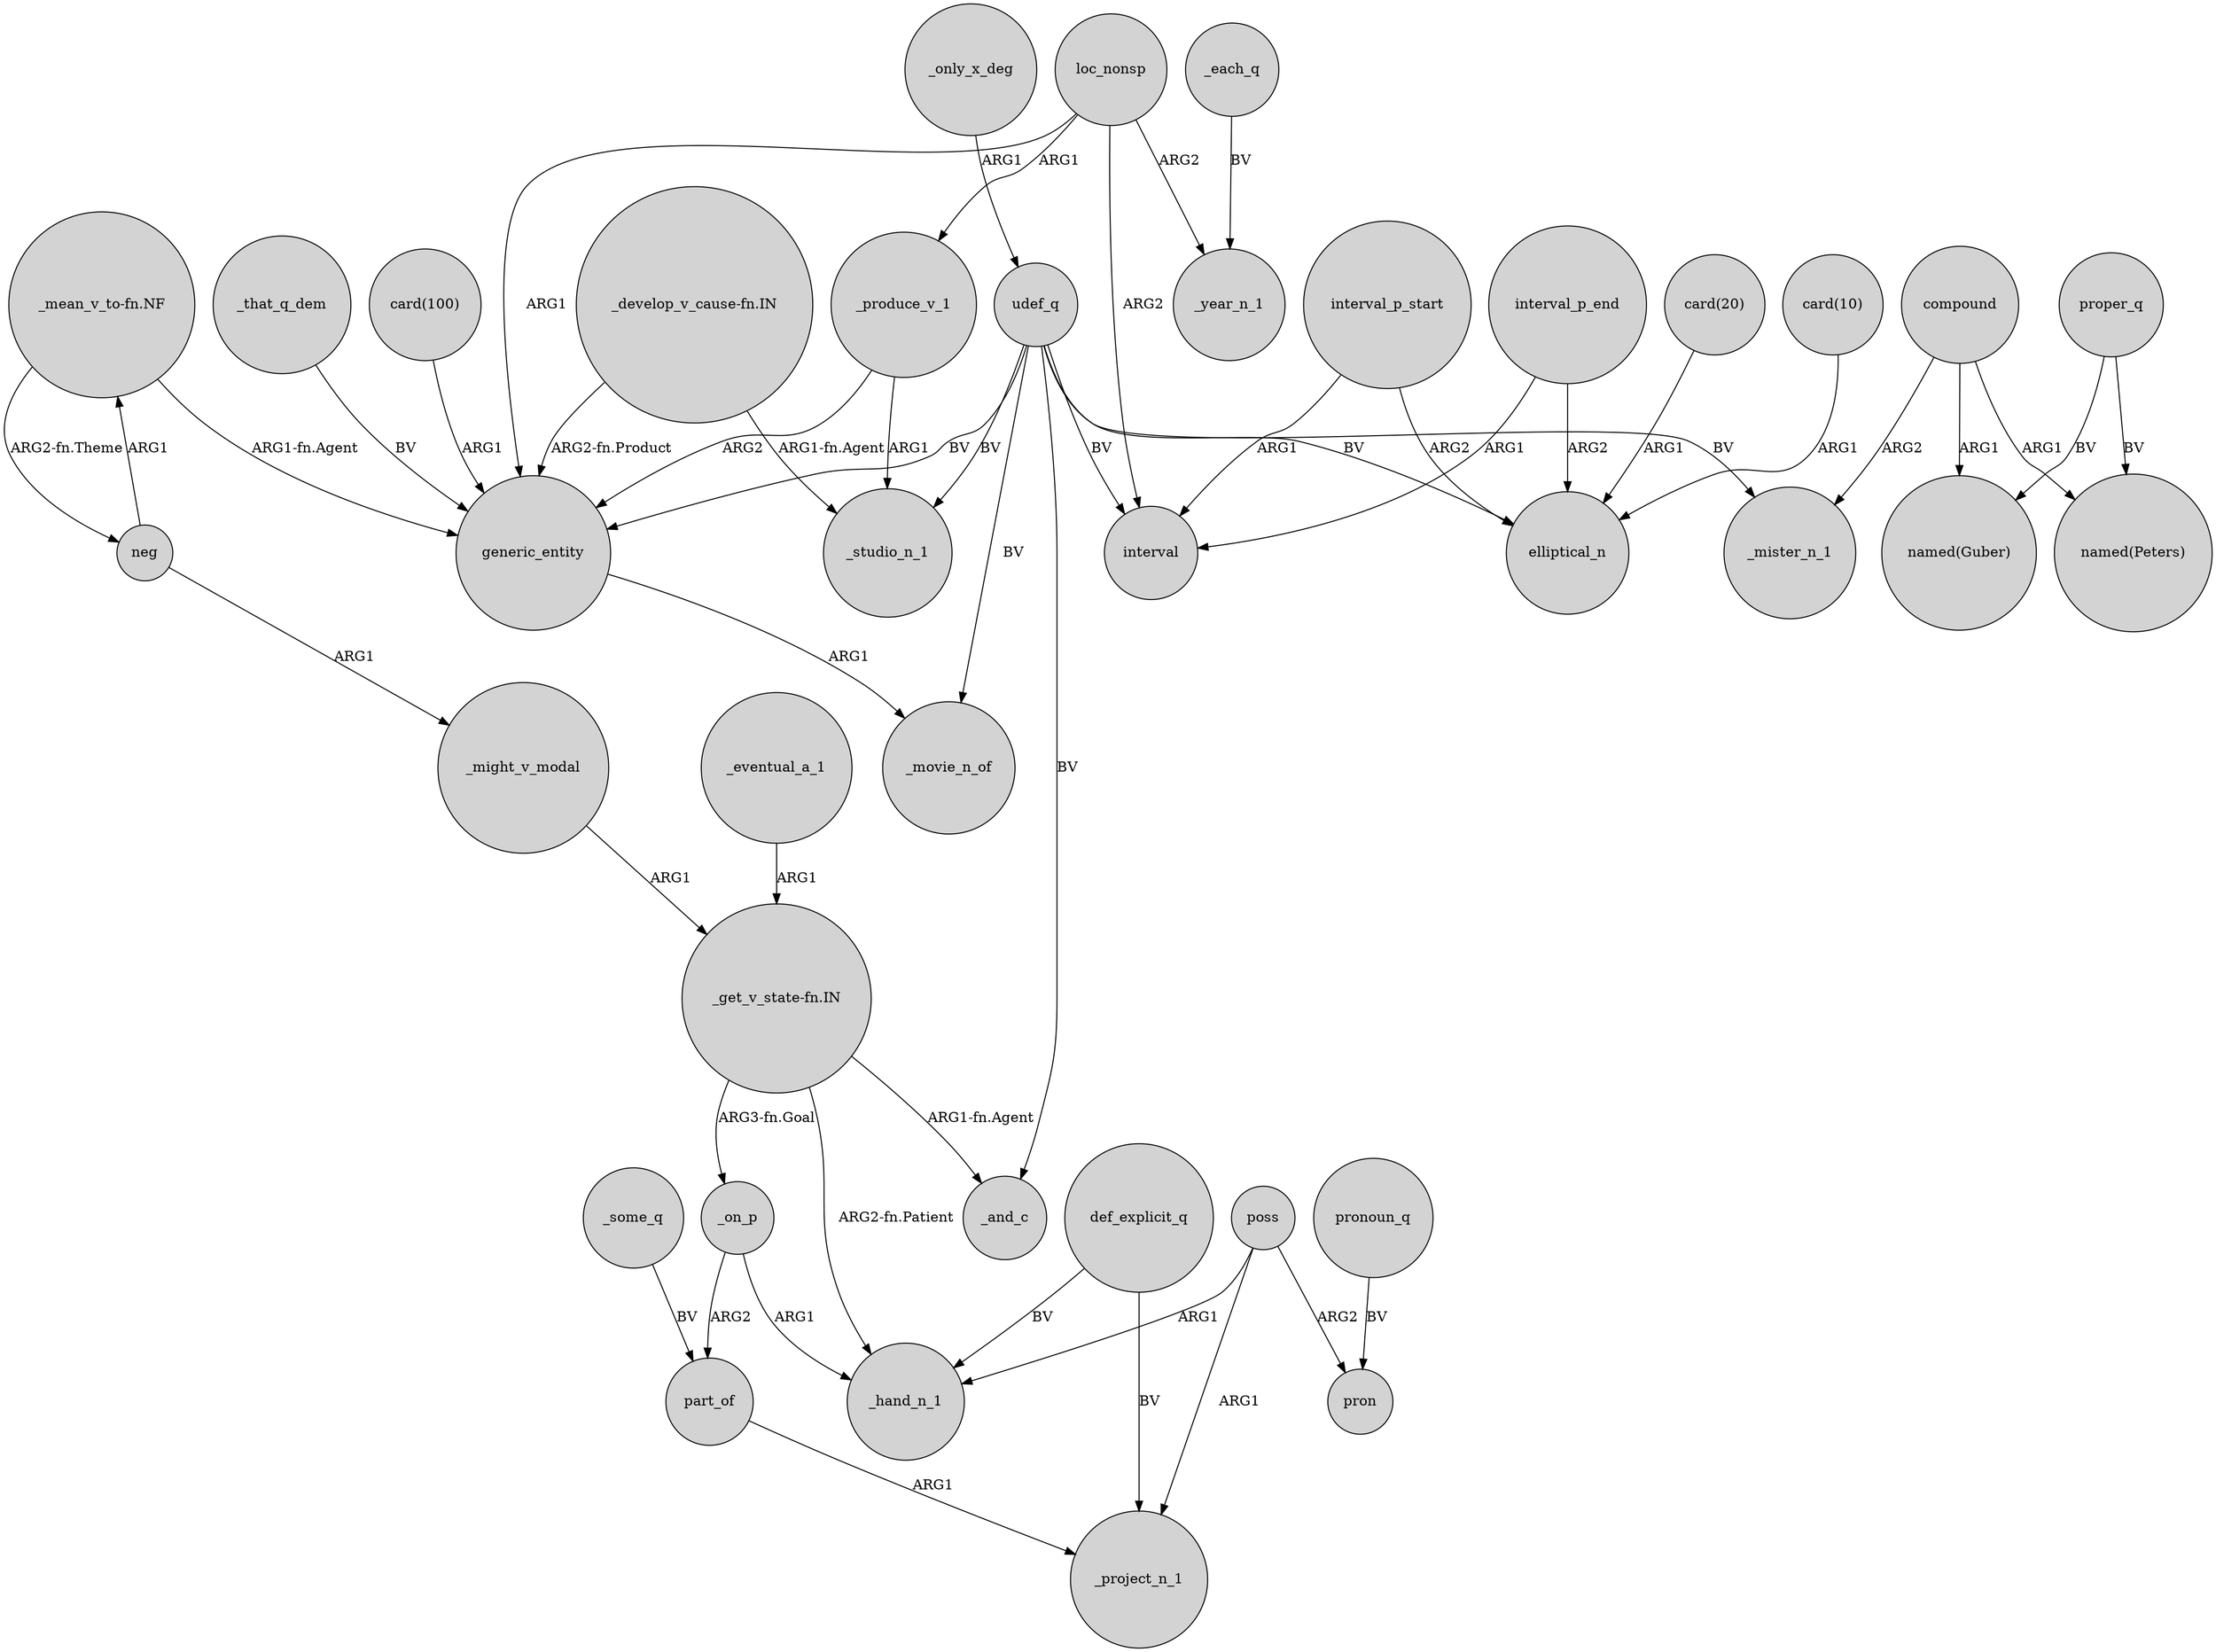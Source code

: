digraph {
	node [shape=circle style=filled]
	_eventual_a_1 -> "_get_v_state-fn.IN" [label=ARG1]
	part_of -> _project_n_1 [label=ARG1]
	_only_x_deg -> udef_q [label=ARG1]
	"_mean_v_to-fn.NF" -> generic_entity [label="ARG1-fn.Agent"]
	loc_nonsp -> interval [label=ARG2]
	"_develop_v_cause-fn.IN" -> generic_entity [label="ARG2-fn.Product"]
	udef_q -> generic_entity [label=BV]
	udef_q -> elliptical_n [label=BV]
	poss -> pron [label=ARG2]
	poss -> _project_n_1 [label=ARG1]
	_that_q_dem -> generic_entity [label=BV]
	"card(100)" -> generic_entity [label=ARG1]
	proper_q -> "named(Peters)" [label=BV]
	"card(10)" -> elliptical_n [label=ARG1]
	compound -> _mister_n_1 [label=ARG2]
	"_mean_v_to-fn.NF" -> neg [label="ARG2-fn.Theme"]
	"_get_v_state-fn.IN" -> _on_p [label="ARG3-fn.Goal"]
	loc_nonsp -> generic_entity [label=ARG1]
	interval_p_end -> elliptical_n [label=ARG2]
	udef_q -> _mister_n_1 [label=BV]
	compound -> "named(Peters)" [label=ARG1]
	"card(20)" -> elliptical_n [label=ARG1]
	_on_p -> part_of [label=ARG2]
	interval_p_start -> elliptical_n [label=ARG2]
	neg -> _might_v_modal [label=ARG1]
	_some_q -> part_of [label=BV]
	def_explicit_q -> _hand_n_1 [label=BV]
	pronoun_q -> pron [label=BV]
	def_explicit_q -> _project_n_1 [label=BV]
	compound -> "named(Guber)" [label=ARG1]
	interval_p_start -> interval [label=ARG1]
	generic_entity -> _movie_n_of [label=ARG1]
	_produce_v_1 -> generic_entity [label=ARG2]
	proper_q -> "named(Guber)" [label=BV]
	loc_nonsp -> _year_n_1 [label=ARG2]
	"_get_v_state-fn.IN" -> _and_c [label="ARG1-fn.Agent"]
	poss -> _hand_n_1 [label=ARG1]
	loc_nonsp -> _produce_v_1 [label=ARG1]
	_on_p -> _hand_n_1 [label=ARG1]
	interval_p_end -> interval [label=ARG1]
	"_get_v_state-fn.IN" -> _hand_n_1 [label="ARG2-fn.Patient"]
	_each_q -> _year_n_1 [label=BV]
	_produce_v_1 -> _studio_n_1 [label=ARG1]
	udef_q -> _studio_n_1 [label=BV]
	udef_q -> _and_c [label=BV]
	"_develop_v_cause-fn.IN" -> _studio_n_1 [label="ARG1-fn.Agent"]
	udef_q -> interval [label=BV]
	_might_v_modal -> "_get_v_state-fn.IN" [label=ARG1]
	udef_q -> _movie_n_of [label=BV]
	neg -> "_mean_v_to-fn.NF" [label=ARG1]
}
